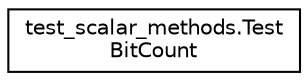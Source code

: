 digraph "Graphical Class Hierarchy"
{
 // LATEX_PDF_SIZE
  edge [fontname="Helvetica",fontsize="10",labelfontname="Helvetica",labelfontsize="10"];
  node [fontname="Helvetica",fontsize="10",shape=record];
  rankdir="LR";
  Node0 [label="test_scalar_methods.Test\lBitCount",height=0.2,width=0.4,color="black", fillcolor="white", style="filled",URL="$classtest__scalar__methods_1_1TestBitCount.html",tooltip=" "];
}
